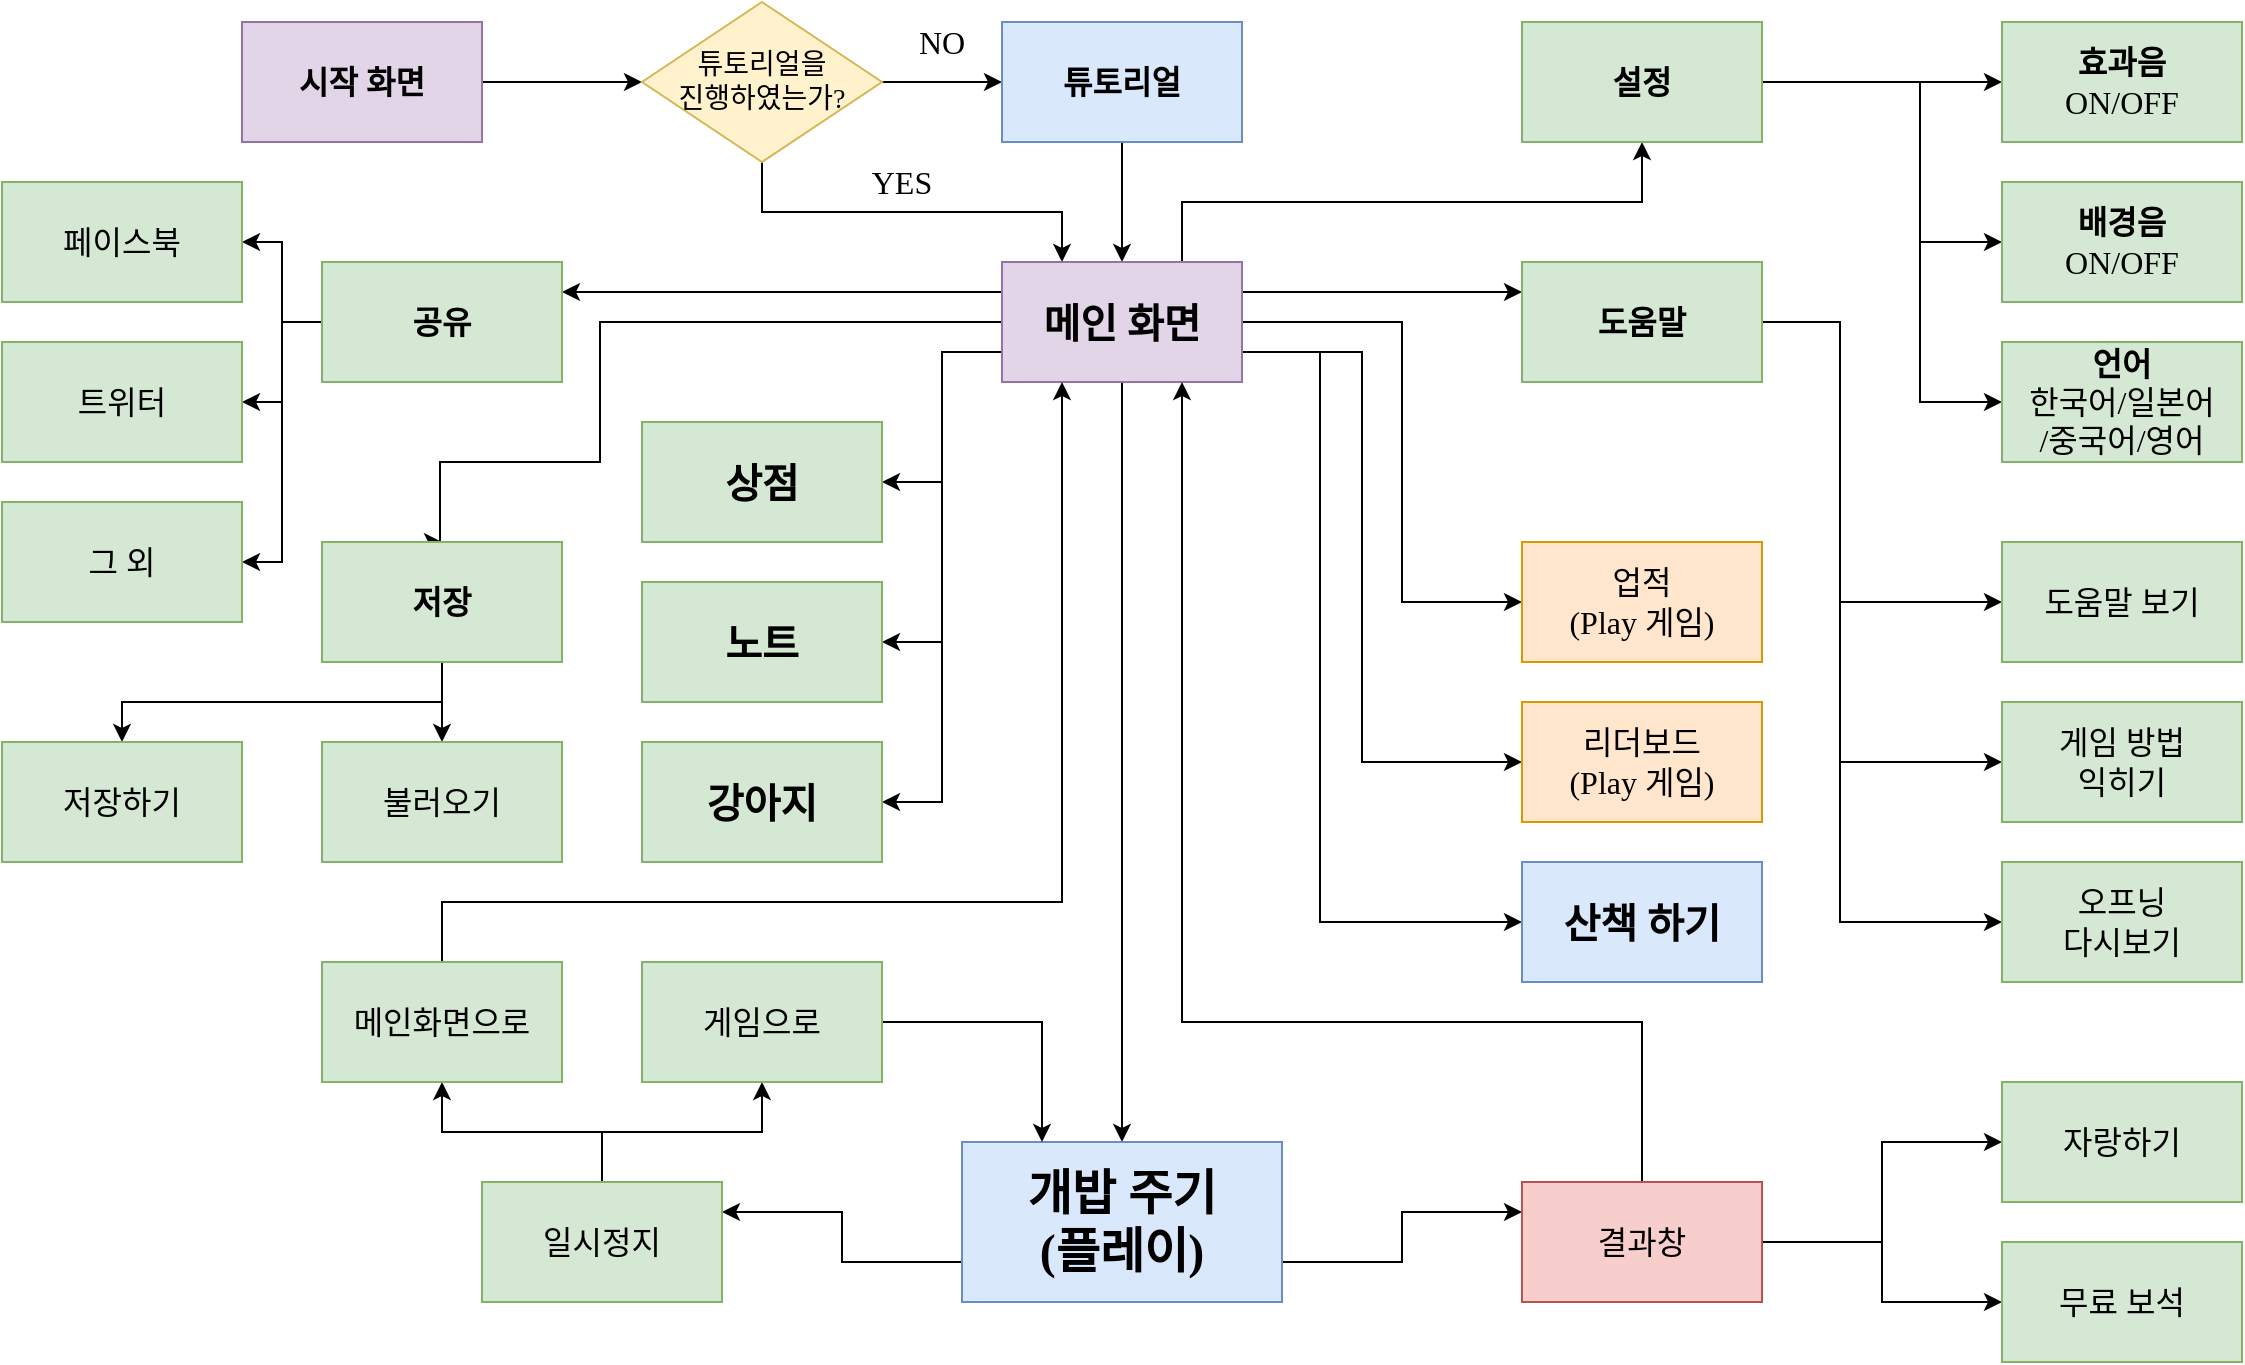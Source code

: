 <mxfile version="12.1.3" type="github" pages="1">
  <diagram id="CbqubE26liiaIoYuW3zU" name="Page-1">
    <mxGraphModel dx="1359" dy="954" grid="1" gridSize="10" guides="1" tooltips="1" connect="1" arrows="1" fold="1" page="1" pageScale="1" pageWidth="200" pageHeight="200" math="0" shadow="0">
      <root>
        <mxCell id="0"/>
        <mxCell id="1" parent="0"/>
        <mxCell id="TBT-of8__Zpy7oLFt57h-6" value="" style="edgeStyle=orthogonalEdgeStyle;rounded=0;orthogonalLoop=1;jettySize=auto;html=1;fontFamily=Verdana;" edge="1" parent="1" source="TBT-of8__Zpy7oLFt57h-1" target="TBT-of8__Zpy7oLFt57h-2">
          <mxGeometry relative="1" as="geometry"/>
        </mxCell>
        <mxCell id="TBT-of8__Zpy7oLFt57h-1" value="&lt;font style=&quot;font-size: 16px&quot;&gt;&lt;b&gt;시작 화면&lt;/b&gt;&lt;/font&gt;" style="rounded=0;whiteSpace=wrap;html=1;fillColor=#e1d5e7;strokeColor=#9673a6;fontFamily=Verdana;" vertex="1" parent="1">
          <mxGeometry x="-40" y="70" width="120" height="60" as="geometry"/>
        </mxCell>
        <mxCell id="TBT-of8__Zpy7oLFt57h-7" value="" style="edgeStyle=orthogonalEdgeStyle;rounded=0;orthogonalLoop=1;jettySize=auto;html=1;fontFamily=Verdana;" edge="1" parent="1" source="TBT-of8__Zpy7oLFt57h-2" target="TBT-of8__Zpy7oLFt57h-3">
          <mxGeometry relative="1" as="geometry"/>
        </mxCell>
        <mxCell id="TBT-of8__Zpy7oLFt57h-68" style="edgeStyle=orthogonalEdgeStyle;rounded=0;orthogonalLoop=1;jettySize=auto;html=1;exitX=0.5;exitY=1;exitDx=0;exitDy=0;entryX=0.25;entryY=0;entryDx=0;entryDy=0;fontFamily=Verdana;fontSize=16;" edge="1" parent="1" source="TBT-of8__Zpy7oLFt57h-2" target="TBT-of8__Zpy7oLFt57h-4">
          <mxGeometry relative="1" as="geometry"/>
        </mxCell>
        <mxCell id="TBT-of8__Zpy7oLFt57h-2" value="&lt;font style=&quot;font-size: 14px&quot;&gt;튜토리얼을&lt;br&gt;진행하였는가?&lt;/font&gt;" style="rhombus;whiteSpace=wrap;html=1;fillColor=#fff2cc;strokeColor=#d6b656;fontFamily=Verdana;" vertex="1" parent="1">
          <mxGeometry x="160" y="60" width="120" height="80" as="geometry"/>
        </mxCell>
        <mxCell id="TBT-of8__Zpy7oLFt57h-11" value="" style="edgeStyle=orthogonalEdgeStyle;rounded=0;orthogonalLoop=1;jettySize=auto;html=1;fontFamily=Verdana;" edge="1" parent="1" source="TBT-of8__Zpy7oLFt57h-3" target="TBT-of8__Zpy7oLFt57h-4">
          <mxGeometry relative="1" as="geometry"/>
        </mxCell>
        <mxCell id="TBT-of8__Zpy7oLFt57h-3" value="&lt;font style=&quot;font-size: 16px&quot;&gt;&lt;b&gt;튜토리얼&lt;/b&gt;&lt;/font&gt;" style="rounded=0;whiteSpace=wrap;html=1;fillColor=#dae8fc;strokeColor=#6c8ebf;fontFamily=Verdana;" vertex="1" parent="1">
          <mxGeometry x="340" y="70" width="120" height="60" as="geometry"/>
        </mxCell>
        <mxCell id="TBT-of8__Zpy7oLFt57h-13" value="" style="edgeStyle=orthogonalEdgeStyle;rounded=0;orthogonalLoop=1;jettySize=auto;html=1;exitX=0.75;exitY=0;exitDx=0;exitDy=0;fontFamily=Verdana;" edge="1" parent="1" source="TBT-of8__Zpy7oLFt57h-4" target="TBT-of8__Zpy7oLFt57h-12">
          <mxGeometry relative="1" as="geometry"/>
        </mxCell>
        <mxCell id="TBT-of8__Zpy7oLFt57h-50" style="edgeStyle=orthogonalEdgeStyle;rounded=0;orthogonalLoop=1;jettySize=auto;html=1;entryX=0;entryY=0.5;entryDx=0;entryDy=0;fontFamily=Verdana;fontSize=16;exitX=1;exitY=0.5;exitDx=0;exitDy=0;" edge="1" parent="1" source="TBT-of8__Zpy7oLFt57h-4" target="TBT-of8__Zpy7oLFt57h-20">
          <mxGeometry relative="1" as="geometry">
            <mxPoint x="490" y="300" as="sourcePoint"/>
            <Array as="points">
              <mxPoint x="540" y="220"/>
              <mxPoint x="540" y="360"/>
            </Array>
          </mxGeometry>
        </mxCell>
        <mxCell id="TBT-of8__Zpy7oLFt57h-51" style="edgeStyle=orthogonalEdgeStyle;rounded=0;orthogonalLoop=1;jettySize=auto;html=1;exitX=1;exitY=0.75;exitDx=0;exitDy=0;entryX=0;entryY=0.5;entryDx=0;entryDy=0;fontFamily=Verdana;fontSize=16;" edge="1" parent="1" source="TBT-of8__Zpy7oLFt57h-4" target="TBT-of8__Zpy7oLFt57h-22">
          <mxGeometry relative="1" as="geometry">
            <Array as="points">
              <mxPoint x="520" y="235"/>
              <mxPoint x="520" y="440"/>
            </Array>
          </mxGeometry>
        </mxCell>
        <mxCell id="TBT-of8__Zpy7oLFt57h-57" style="edgeStyle=orthogonalEdgeStyle;rounded=0;orthogonalLoop=1;jettySize=auto;html=1;exitX=1;exitY=0.75;exitDx=0;exitDy=0;entryX=0;entryY=0.5;entryDx=0;entryDy=0;fontFamily=Verdana;fontSize=16;" edge="1" parent="1" source="TBT-of8__Zpy7oLFt57h-4" target="TBT-of8__Zpy7oLFt57h-52">
          <mxGeometry relative="1" as="geometry">
            <Array as="points">
              <mxPoint x="499" y="235"/>
              <mxPoint x="499" y="520"/>
            </Array>
          </mxGeometry>
        </mxCell>
        <mxCell id="TBT-of8__Zpy7oLFt57h-59" style="edgeStyle=orthogonalEdgeStyle;rounded=0;orthogonalLoop=1;jettySize=auto;html=1;exitX=1;exitY=0.25;exitDx=0;exitDy=0;entryX=0;entryY=0.25;entryDx=0;entryDy=0;fontFamily=Verdana;fontSize=16;" edge="1" parent="1" source="TBT-of8__Zpy7oLFt57h-4" target="TBT-of8__Zpy7oLFt57h-41">
          <mxGeometry relative="1" as="geometry"/>
        </mxCell>
        <mxCell id="TBT-of8__Zpy7oLFt57h-63" style="edgeStyle=orthogonalEdgeStyle;rounded=0;orthogonalLoop=1;jettySize=auto;html=1;exitX=0.5;exitY=1;exitDx=0;exitDy=0;entryX=0.5;entryY=0;entryDx=0;entryDy=0;fontFamily=Verdana;fontSize=16;" edge="1" parent="1" source="TBT-of8__Zpy7oLFt57h-4" target="TBT-of8__Zpy7oLFt57h-60">
          <mxGeometry relative="1" as="geometry"/>
        </mxCell>
        <mxCell id="TBT-of8__Zpy7oLFt57h-69" style="edgeStyle=orthogonalEdgeStyle;rounded=0;orthogonalLoop=1;jettySize=auto;html=1;exitX=0;exitY=0.25;exitDx=0;exitDy=0;entryX=1;entryY=0.25;entryDx=0;entryDy=0;fontFamily=Verdana;fontSize=16;" edge="1" parent="1" source="TBT-of8__Zpy7oLFt57h-4" target="TBT-of8__Zpy7oLFt57h-24">
          <mxGeometry relative="1" as="geometry"/>
        </mxCell>
        <mxCell id="TBT-of8__Zpy7oLFt57h-70" style="edgeStyle=orthogonalEdgeStyle;rounded=0;orthogonalLoop=1;jettySize=auto;html=1;exitX=0;exitY=0.5;exitDx=0;exitDy=0;entryX=0.5;entryY=0;entryDx=0;entryDy=0;fontFamily=Verdana;fontSize=16;" edge="1" parent="1" source="TBT-of8__Zpy7oLFt57h-4" target="TBT-of8__Zpy7oLFt57h-33">
          <mxGeometry relative="1" as="geometry">
            <Array as="points">
              <mxPoint x="139" y="220"/>
              <mxPoint x="139" y="290"/>
              <mxPoint x="59" y="290"/>
            </Array>
          </mxGeometry>
        </mxCell>
        <mxCell id="TBT-of8__Zpy7oLFt57h-71" style="edgeStyle=orthogonalEdgeStyle;rounded=0;orthogonalLoop=1;jettySize=auto;html=1;exitX=0;exitY=0.75;exitDx=0;exitDy=0;entryX=1;entryY=0.5;entryDx=0;entryDy=0;fontFamily=Verdana;fontSize=16;" edge="1" parent="1" source="TBT-of8__Zpy7oLFt57h-4" target="TBT-of8__Zpy7oLFt57h-53">
          <mxGeometry relative="1" as="geometry"/>
        </mxCell>
        <mxCell id="TBT-of8__Zpy7oLFt57h-72" style="edgeStyle=orthogonalEdgeStyle;rounded=0;orthogonalLoop=1;jettySize=auto;html=1;exitX=0;exitY=0.75;exitDx=0;exitDy=0;entryX=1;entryY=0.5;entryDx=0;entryDy=0;fontFamily=Verdana;fontSize=16;" edge="1" parent="1" source="TBT-of8__Zpy7oLFt57h-4" target="TBT-of8__Zpy7oLFt57h-55">
          <mxGeometry relative="1" as="geometry"/>
        </mxCell>
        <mxCell id="TBT-of8__Zpy7oLFt57h-73" style="edgeStyle=orthogonalEdgeStyle;rounded=0;orthogonalLoop=1;jettySize=auto;html=1;exitX=0;exitY=0.75;exitDx=0;exitDy=0;entryX=1;entryY=0.5;entryDx=0;entryDy=0;fontFamily=Verdana;fontSize=16;" edge="1" parent="1" source="TBT-of8__Zpy7oLFt57h-4" target="TBT-of8__Zpy7oLFt57h-56">
          <mxGeometry relative="1" as="geometry"/>
        </mxCell>
        <mxCell id="TBT-of8__Zpy7oLFt57h-4" value="&lt;font style=&quot;font-size: 20px&quot;&gt;&lt;b&gt;메인 화면&lt;/b&gt;&lt;/font&gt;" style="rounded=0;whiteSpace=wrap;html=1;fillColor=#e1d5e7;strokeColor=#9673a6;fontFamily=Verdana;" vertex="1" parent="1">
          <mxGeometry x="340" y="190" width="120" height="60" as="geometry"/>
        </mxCell>
        <mxCell id="TBT-of8__Zpy7oLFt57h-15" value="" style="edgeStyle=orthogonalEdgeStyle;rounded=0;orthogonalLoop=1;jettySize=auto;html=1;fontFamily=Verdana;" edge="1" parent="1" source="TBT-of8__Zpy7oLFt57h-12" target="TBT-of8__Zpy7oLFt57h-14">
          <mxGeometry relative="1" as="geometry"/>
        </mxCell>
        <mxCell id="TBT-of8__Zpy7oLFt57h-18" style="edgeStyle=orthogonalEdgeStyle;rounded=0;orthogonalLoop=1;jettySize=auto;html=1;exitX=1;exitY=0.5;exitDx=0;exitDy=0;entryX=0;entryY=0.5;entryDx=0;entryDy=0;fontFamily=Verdana;" edge="1" parent="1" source="TBT-of8__Zpy7oLFt57h-12" target="TBT-of8__Zpy7oLFt57h-16">
          <mxGeometry relative="1" as="geometry">
            <Array as="points">
              <mxPoint x="799" y="100"/>
              <mxPoint x="799" y="180"/>
            </Array>
          </mxGeometry>
        </mxCell>
        <mxCell id="TBT-of8__Zpy7oLFt57h-19" style="edgeStyle=orthogonalEdgeStyle;rounded=0;orthogonalLoop=1;jettySize=auto;html=1;exitX=1;exitY=0.5;exitDx=0;exitDy=0;entryX=0;entryY=0.5;entryDx=0;entryDy=0;fontFamily=Verdana;" edge="1" parent="1" source="TBT-of8__Zpy7oLFt57h-12" target="TBT-of8__Zpy7oLFt57h-17">
          <mxGeometry relative="1" as="geometry">
            <Array as="points">
              <mxPoint x="799" y="100"/>
              <mxPoint x="799" y="260"/>
            </Array>
          </mxGeometry>
        </mxCell>
        <mxCell id="TBT-of8__Zpy7oLFt57h-12" value="&lt;font size=&quot;1&quot;&gt;&lt;span style=&quot;font-size: 16px&quot;&gt;&lt;b&gt;설정&lt;/b&gt;&lt;/span&gt;&lt;/font&gt;" style="rounded=0;whiteSpace=wrap;html=1;fillColor=#d5e8d4;strokeColor=#82b366;fontFamily=Verdana;" vertex="1" parent="1">
          <mxGeometry x="600" y="70" width="120" height="60" as="geometry"/>
        </mxCell>
        <mxCell id="TBT-of8__Zpy7oLFt57h-14" value="&lt;font size=&quot;1&quot;&gt;&lt;span style=&quot;font-size: 16px&quot;&gt;&lt;b&gt;효과음&lt;/b&gt;&lt;br&gt;ON/OFF&lt;br&gt;&lt;/span&gt;&lt;/font&gt;" style="rounded=0;whiteSpace=wrap;html=1;fillColor=#d5e8d4;strokeColor=#82b366;fontFamily=Verdana;" vertex="1" parent="1">
          <mxGeometry x="840" y="70" width="120" height="60" as="geometry"/>
        </mxCell>
        <mxCell id="TBT-of8__Zpy7oLFt57h-16" value="&lt;font&gt;&lt;span style=&quot;font-size: 16px&quot;&gt;&lt;b&gt;배경음&lt;/b&gt;&lt;br&gt;ON/OFF&lt;br&gt;&lt;/span&gt;&lt;/font&gt;" style="rounded=0;whiteSpace=wrap;html=1;fillColor=#d5e8d4;strokeColor=#82b366;fontFamily=Verdana;" vertex="1" parent="1">
          <mxGeometry x="840" y="150" width="120" height="60" as="geometry"/>
        </mxCell>
        <mxCell id="TBT-of8__Zpy7oLFt57h-17" value="&lt;font size=&quot;1&quot;&gt;&lt;span style=&quot;font-size: 16px&quot;&gt;&lt;b&gt;언어&lt;/b&gt;&lt;br&gt;한국어/일본어&lt;br&gt;/중국어/영어&lt;br&gt;&lt;/span&gt;&lt;/font&gt;" style="rounded=0;whiteSpace=wrap;html=1;fillColor=#d5e8d4;strokeColor=#82b366;fontFamily=Verdana;" vertex="1" parent="1">
          <mxGeometry x="840" y="230" width="120" height="60" as="geometry"/>
        </mxCell>
        <mxCell id="TBT-of8__Zpy7oLFt57h-20" value="&lt;font style=&quot;font-size: 16px&quot;&gt;업적&lt;br&gt;(Play 게임)&lt;br&gt;&lt;/font&gt;" style="rounded=0;whiteSpace=wrap;html=1;fillColor=#ffe6cc;strokeColor=#d79b00;fontFamily=Verdana;" vertex="1" parent="1">
          <mxGeometry x="600" y="330" width="120" height="60" as="geometry"/>
        </mxCell>
        <mxCell id="TBT-of8__Zpy7oLFt57h-22" value="&lt;font style=&quot;font-size: 16px&quot;&gt;리더보드&lt;br&gt;&lt;/font&gt;&lt;span style=&quot;font-size: 16px&quot;&gt;(Play 게임)&lt;/span&gt;" style="rounded=0;whiteSpace=wrap;html=1;fillColor=#ffe6cc;strokeColor=#d79b00;fontFamily=Verdana;" vertex="1" parent="1">
          <mxGeometry x="600" y="410" width="120" height="60" as="geometry"/>
        </mxCell>
        <mxCell id="TBT-of8__Zpy7oLFt57h-30" style="edgeStyle=orthogonalEdgeStyle;rounded=0;orthogonalLoop=1;jettySize=auto;html=1;exitX=0;exitY=0.5;exitDx=0;exitDy=0;entryX=1;entryY=0.5;entryDx=0;entryDy=0;fontFamily=Verdana;" edge="1" parent="1" source="TBT-of8__Zpy7oLFt57h-24" target="TBT-of8__Zpy7oLFt57h-27">
          <mxGeometry relative="1" as="geometry"/>
        </mxCell>
        <mxCell id="TBT-of8__Zpy7oLFt57h-31" style="edgeStyle=orthogonalEdgeStyle;rounded=0;orthogonalLoop=1;jettySize=auto;html=1;exitX=0;exitY=0.5;exitDx=0;exitDy=0;entryX=1;entryY=0.5;entryDx=0;entryDy=0;fontFamily=Verdana;" edge="1" parent="1" source="TBT-of8__Zpy7oLFt57h-24" target="TBT-of8__Zpy7oLFt57h-28">
          <mxGeometry relative="1" as="geometry"/>
        </mxCell>
        <mxCell id="TBT-of8__Zpy7oLFt57h-43" style="edgeStyle=orthogonalEdgeStyle;rounded=0;orthogonalLoop=1;jettySize=auto;html=1;exitX=0;exitY=0.5;exitDx=0;exitDy=0;entryX=1;entryY=0.5;entryDx=0;entryDy=0;fontFamily=Verdana;fontSize=16;" edge="1" parent="1" source="TBT-of8__Zpy7oLFt57h-24" target="TBT-of8__Zpy7oLFt57h-26">
          <mxGeometry relative="1" as="geometry"/>
        </mxCell>
        <mxCell id="TBT-of8__Zpy7oLFt57h-24" value="&lt;font size=&quot;1&quot;&gt;&lt;span style=&quot;font-size: 16px&quot;&gt;&lt;b&gt;공유&lt;/b&gt;&lt;/span&gt;&lt;/font&gt;" style="rounded=0;whiteSpace=wrap;html=1;fillColor=#d5e8d4;strokeColor=#82b366;fontFamily=Verdana;" vertex="1" parent="1">
          <mxGeometry y="190" width="120" height="60" as="geometry"/>
        </mxCell>
        <mxCell id="TBT-of8__Zpy7oLFt57h-26" value="&lt;font style=&quot;font-size: 16px;&quot;&gt;&lt;span style=&quot;font-size: 16px;&quot;&gt;&lt;span style=&quot;font-size: 16px;&quot;&gt;페이스북&lt;/span&gt;&lt;br style=&quot;font-size: 16px;&quot;&gt;&lt;/span&gt;&lt;/font&gt;" style="rounded=0;whiteSpace=wrap;html=1;fillColor=#d5e8d4;strokeColor=#82b366;fontFamily=Verdana;fontSize=16;fontStyle=0" vertex="1" parent="1">
          <mxGeometry x="-160" y="150" width="120" height="60" as="geometry"/>
        </mxCell>
        <mxCell id="TBT-of8__Zpy7oLFt57h-27" value="&lt;span style=&quot;font-size: 16px;&quot;&gt;트위터&lt;/span&gt;" style="rounded=0;whiteSpace=wrap;html=1;fillColor=#d5e8d4;strokeColor=#82b366;fontFamily=Verdana;fontSize=16;fontStyle=0" vertex="1" parent="1">
          <mxGeometry x="-160" y="230" width="120" height="60" as="geometry"/>
        </mxCell>
        <mxCell id="TBT-of8__Zpy7oLFt57h-28" value="&lt;font style=&quot;font-size: 16px;&quot;&gt;&lt;span style=&quot;font-size: 16px;&quot;&gt;&lt;span style=&quot;font-size: 16px;&quot;&gt;그 외&lt;/span&gt;&lt;br style=&quot;font-size: 16px;&quot;&gt;&lt;/span&gt;&lt;/font&gt;" style="rounded=0;whiteSpace=wrap;html=1;fillColor=#d5e8d4;strokeColor=#82b366;fontFamily=Verdana;fontSize=16;fontStyle=0" vertex="1" parent="1">
          <mxGeometry x="-160" y="310" width="120" height="60" as="geometry"/>
        </mxCell>
        <mxCell id="TBT-of8__Zpy7oLFt57h-39" style="edgeStyle=orthogonalEdgeStyle;rounded=0;orthogonalLoop=1;jettySize=auto;html=1;exitX=0.5;exitY=1;exitDx=0;exitDy=0;entryX=0.5;entryY=0;entryDx=0;entryDy=0;fontFamily=Verdana;fontSize=16;" edge="1" parent="1" source="TBT-of8__Zpy7oLFt57h-33" target="TBT-of8__Zpy7oLFt57h-35">
          <mxGeometry relative="1" as="geometry"/>
        </mxCell>
        <mxCell id="TBT-of8__Zpy7oLFt57h-40" style="edgeStyle=orthogonalEdgeStyle;rounded=0;orthogonalLoop=1;jettySize=auto;html=1;exitX=0.5;exitY=1;exitDx=0;exitDy=0;entryX=0.5;entryY=0;entryDx=0;entryDy=0;fontFamily=Verdana;fontSize=16;" edge="1" parent="1" source="TBT-of8__Zpy7oLFt57h-33" target="TBT-of8__Zpy7oLFt57h-36">
          <mxGeometry relative="1" as="geometry"/>
        </mxCell>
        <mxCell id="TBT-of8__Zpy7oLFt57h-33" value="&lt;span style=&quot;font-size: 16px&quot;&gt;&lt;b&gt;저장&lt;/b&gt;&lt;/span&gt;" style="rounded=0;whiteSpace=wrap;html=1;fillColor=#d5e8d4;strokeColor=#82b366;fontFamily=Verdana;" vertex="1" parent="1">
          <mxGeometry y="330" width="120" height="60" as="geometry"/>
        </mxCell>
        <mxCell id="TBT-of8__Zpy7oLFt57h-35" value="&lt;span style=&quot;font-size: 16px&quot;&gt;저장하기&lt;/span&gt;" style="rounded=0;whiteSpace=wrap;html=1;fillColor=#d5e8d4;strokeColor=#82b366;fontFamily=Verdana;" vertex="1" parent="1">
          <mxGeometry x="-160" y="430" width="120" height="60" as="geometry"/>
        </mxCell>
        <mxCell id="TBT-of8__Zpy7oLFt57h-36" value="&lt;span style=&quot;font-size: 16px&quot;&gt;불러오기&lt;/span&gt;" style="rounded=0;whiteSpace=wrap;html=1;fillColor=#d5e8d4;strokeColor=#82b366;fontFamily=Verdana;" vertex="1" parent="1">
          <mxGeometry y="430" width="120" height="60" as="geometry"/>
        </mxCell>
        <mxCell id="TBT-of8__Zpy7oLFt57h-47" style="edgeStyle=orthogonalEdgeStyle;rounded=0;orthogonalLoop=1;jettySize=auto;html=1;exitX=1;exitY=0.5;exitDx=0;exitDy=0;entryX=0;entryY=0.5;entryDx=0;entryDy=0;fontFamily=Verdana;fontSize=16;" edge="1" parent="1" source="TBT-of8__Zpy7oLFt57h-41" target="TBT-of8__Zpy7oLFt57h-44">
          <mxGeometry relative="1" as="geometry">
            <Array as="points">
              <mxPoint x="759" y="220"/>
              <mxPoint x="759" y="360"/>
            </Array>
          </mxGeometry>
        </mxCell>
        <mxCell id="TBT-of8__Zpy7oLFt57h-48" style="edgeStyle=orthogonalEdgeStyle;rounded=0;orthogonalLoop=1;jettySize=auto;html=1;exitX=1;exitY=0.5;exitDx=0;exitDy=0;entryX=0;entryY=0.5;entryDx=0;entryDy=0;fontFamily=Verdana;fontSize=16;" edge="1" parent="1" source="TBT-of8__Zpy7oLFt57h-41" target="TBT-of8__Zpy7oLFt57h-45">
          <mxGeometry relative="1" as="geometry">
            <Array as="points">
              <mxPoint x="759" y="220"/>
              <mxPoint x="759" y="440"/>
            </Array>
          </mxGeometry>
        </mxCell>
        <mxCell id="TBT-of8__Zpy7oLFt57h-49" style="edgeStyle=orthogonalEdgeStyle;rounded=0;orthogonalLoop=1;jettySize=auto;html=1;exitX=1;exitY=0.5;exitDx=0;exitDy=0;entryX=0;entryY=0.5;entryDx=0;entryDy=0;fontFamily=Verdana;fontSize=16;" edge="1" parent="1" source="TBT-of8__Zpy7oLFt57h-41" target="TBT-of8__Zpy7oLFt57h-46">
          <mxGeometry relative="1" as="geometry">
            <Array as="points">
              <mxPoint x="759" y="220"/>
              <mxPoint x="759" y="520"/>
            </Array>
          </mxGeometry>
        </mxCell>
        <mxCell id="TBT-of8__Zpy7oLFt57h-41" value="&lt;font size=&quot;1&quot;&gt;&lt;span style=&quot;font-size: 16px&quot;&gt;&lt;b&gt;도움말&lt;/b&gt;&lt;/span&gt;&lt;/font&gt;" style="rounded=0;whiteSpace=wrap;html=1;fillColor=#d5e8d4;strokeColor=#82b366;fontFamily=Verdana;" vertex="1" parent="1">
          <mxGeometry x="600" y="190" width="120" height="60" as="geometry"/>
        </mxCell>
        <mxCell id="TBT-of8__Zpy7oLFt57h-44" value="&lt;font style=&quot;font-size: 16px&quot;&gt;&lt;span style=&quot;font-size: 16px&quot;&gt;&lt;span style=&quot;font-size: 16px&quot;&gt;도움말 보기&lt;/span&gt;&lt;br style=&quot;font-size: 16px&quot;&gt;&lt;/span&gt;&lt;/font&gt;" style="rounded=0;whiteSpace=wrap;html=1;fillColor=#d5e8d4;strokeColor=#82b366;fontFamily=Verdana;fontSize=16;fontStyle=0" vertex="1" parent="1">
          <mxGeometry x="840" y="330" width="120" height="60" as="geometry"/>
        </mxCell>
        <mxCell id="TBT-of8__Zpy7oLFt57h-45" value="&lt;span style=&quot;font-size: 16px&quot;&gt;게임 방법&lt;br&gt;익히기&lt;br&gt;&lt;/span&gt;" style="rounded=0;whiteSpace=wrap;html=1;fillColor=#d5e8d4;strokeColor=#82b366;fontFamily=Verdana;fontSize=16;fontStyle=0" vertex="1" parent="1">
          <mxGeometry x="840" y="410" width="120" height="60" as="geometry"/>
        </mxCell>
        <mxCell id="TBT-of8__Zpy7oLFt57h-46" value="&lt;font style=&quot;font-size: 16px&quot;&gt;&lt;span style=&quot;font-size: 16px&quot;&gt;&lt;span style=&quot;font-size: 16px&quot;&gt;오프닝&lt;br&gt;&lt;/span&gt;다시보기&lt;br style=&quot;font-size: 16px&quot;&gt;&lt;/span&gt;&lt;/font&gt;" style="rounded=0;whiteSpace=wrap;html=1;fillColor=#d5e8d4;strokeColor=#82b366;fontFamily=Verdana;fontSize=16;fontStyle=0" vertex="1" parent="1">
          <mxGeometry x="840" y="490" width="120" height="60" as="geometry"/>
        </mxCell>
        <mxCell id="TBT-of8__Zpy7oLFt57h-52" value="&lt;font size=&quot;1&quot;&gt;&lt;b style=&quot;font-size: 20px&quot;&gt;산책 하기&lt;/b&gt;&lt;/font&gt;" style="rounded=0;whiteSpace=wrap;html=1;fillColor=#dae8fc;strokeColor=#6c8ebf;fontFamily=Verdana;" vertex="1" parent="1">
          <mxGeometry x="600" y="490" width="120" height="60" as="geometry"/>
        </mxCell>
        <mxCell id="TBT-of8__Zpy7oLFt57h-53" value="&lt;font size=&quot;1&quot;&gt;&lt;b style=&quot;font-size: 20px&quot;&gt;상점&lt;/b&gt;&lt;/font&gt;" style="rounded=0;whiteSpace=wrap;html=1;fillColor=#d5e8d4;strokeColor=#82b366;fontFamily=Verdana;" vertex="1" parent="1">
          <mxGeometry x="160" y="270" width="120" height="60" as="geometry"/>
        </mxCell>
        <mxCell id="TBT-of8__Zpy7oLFt57h-55" value="&lt;span style=&quot;font-size: 20px&quot;&gt;&lt;b&gt;노트&lt;/b&gt;&lt;/span&gt;" style="rounded=0;whiteSpace=wrap;html=1;fillColor=#d5e8d4;strokeColor=#82b366;fontFamily=Verdana;" vertex="1" parent="1">
          <mxGeometry x="160" y="350" width="120" height="60" as="geometry"/>
        </mxCell>
        <mxCell id="TBT-of8__Zpy7oLFt57h-56" value="&lt;font size=&quot;1&quot;&gt;&lt;b style=&quot;font-size: 20px&quot;&gt;강아지&lt;/b&gt;&lt;/font&gt;" style="rounded=0;whiteSpace=wrap;html=1;fillColor=#d5e8d4;strokeColor=#82b366;fontFamily=Verdana;" vertex="1" parent="1">
          <mxGeometry x="160" y="430" width="120" height="60" as="geometry"/>
        </mxCell>
        <mxCell id="TBT-of8__Zpy7oLFt57h-96" style="edgeStyle=orthogonalEdgeStyle;rounded=0;orthogonalLoop=1;jettySize=auto;html=1;exitX=0;exitY=0.75;exitDx=0;exitDy=0;entryX=1;entryY=0.25;entryDx=0;entryDy=0;fontFamily=Verdana;fontSize=16;" edge="1" parent="1" source="TBT-of8__Zpy7oLFt57h-60" target="TBT-of8__Zpy7oLFt57h-74">
          <mxGeometry relative="1" as="geometry">
            <mxPoint x="260" y="690" as="sourcePoint"/>
          </mxGeometry>
        </mxCell>
        <mxCell id="TBT-of8__Zpy7oLFt57h-97" style="edgeStyle=orthogonalEdgeStyle;rounded=0;orthogonalLoop=1;jettySize=auto;html=1;exitX=1;exitY=0.75;exitDx=0;exitDy=0;entryX=0;entryY=0.25;entryDx=0;entryDy=0;fontFamily=Verdana;fontSize=16;" edge="1" parent="1" source="TBT-of8__Zpy7oLFt57h-60" target="TBT-of8__Zpy7oLFt57h-82">
          <mxGeometry relative="1" as="geometry"/>
        </mxCell>
        <mxCell id="TBT-of8__Zpy7oLFt57h-60" value="&lt;font style=&quot;font-size: 24px&quot;&gt;&lt;b&gt;개밥 주기&lt;br&gt;(플레이)&lt;br&gt;&lt;/b&gt;&lt;/font&gt;" style="rounded=0;whiteSpace=wrap;html=1;fillColor=#dae8fc;strokeColor=#6c8ebf;fontFamily=Verdana;" vertex="1" parent="1">
          <mxGeometry x="320" y="630" width="160" height="80" as="geometry"/>
        </mxCell>
        <mxCell id="TBT-of8__Zpy7oLFt57h-78" style="edgeStyle=orthogonalEdgeStyle;rounded=0;orthogonalLoop=1;jettySize=auto;html=1;exitX=0.5;exitY=0;exitDx=0;exitDy=0;entryX=0.5;entryY=1;entryDx=0;entryDy=0;fontFamily=Verdana;fontSize=16;" edge="1" parent="1" source="TBT-of8__Zpy7oLFt57h-74" target="TBT-of8__Zpy7oLFt57h-76">
          <mxGeometry relative="1" as="geometry"/>
        </mxCell>
        <mxCell id="TBT-of8__Zpy7oLFt57h-79" style="edgeStyle=orthogonalEdgeStyle;rounded=0;orthogonalLoop=1;jettySize=auto;html=1;exitX=0.5;exitY=0;exitDx=0;exitDy=0;entryX=0.5;entryY=1;entryDx=0;entryDy=0;fontFamily=Verdana;fontSize=16;" edge="1" parent="1" source="TBT-of8__Zpy7oLFt57h-74" target="TBT-of8__Zpy7oLFt57h-77">
          <mxGeometry relative="1" as="geometry"/>
        </mxCell>
        <mxCell id="TBT-of8__Zpy7oLFt57h-74" value="&lt;font style=&quot;font-size: 16px&quot;&gt;&lt;span style=&quot;font-size: 16px&quot;&gt;일시정지&lt;br style=&quot;font-size: 16px&quot;&gt;&lt;/span&gt;&lt;/font&gt;" style="rounded=0;whiteSpace=wrap;html=1;fillColor=#d5e8d4;strokeColor=#82b366;fontFamily=Verdana;fontSize=16;fontStyle=0" vertex="1" parent="1">
          <mxGeometry x="80" y="650" width="120" height="60" as="geometry"/>
        </mxCell>
        <mxCell id="TBT-of8__Zpy7oLFt57h-98" style="edgeStyle=orthogonalEdgeStyle;rounded=0;orthogonalLoop=1;jettySize=auto;html=1;exitX=0.5;exitY=0;exitDx=0;exitDy=0;entryX=0.25;entryY=1;entryDx=0;entryDy=0;fontFamily=Verdana;fontSize=16;" edge="1" parent="1" source="TBT-of8__Zpy7oLFt57h-76" target="TBT-of8__Zpy7oLFt57h-4">
          <mxGeometry relative="1" as="geometry">
            <Array as="points">
              <mxPoint x="139" y="510"/>
              <mxPoint x="389" y="510"/>
            </Array>
          </mxGeometry>
        </mxCell>
        <mxCell id="TBT-of8__Zpy7oLFt57h-76" value="&lt;font style=&quot;font-size: 16px&quot;&gt;&lt;span style=&quot;font-size: 16px&quot;&gt;메인화면으로&lt;br style=&quot;font-size: 16px&quot;&gt;&lt;/span&gt;&lt;/font&gt;" style="rounded=0;whiteSpace=wrap;html=1;fillColor=#d5e8d4;strokeColor=#82b366;fontFamily=Verdana;fontSize=16;fontStyle=0" vertex="1" parent="1">
          <mxGeometry y="540" width="120" height="60" as="geometry"/>
        </mxCell>
        <mxCell id="TBT-of8__Zpy7oLFt57h-80" style="edgeStyle=orthogonalEdgeStyle;rounded=0;orthogonalLoop=1;jettySize=auto;html=1;exitX=1;exitY=0.5;exitDx=0;exitDy=0;entryX=0.25;entryY=0;entryDx=0;entryDy=0;fontFamily=Verdana;fontSize=16;" edge="1" parent="1" source="TBT-of8__Zpy7oLFt57h-77" target="TBT-of8__Zpy7oLFt57h-60">
          <mxGeometry relative="1" as="geometry"/>
        </mxCell>
        <mxCell id="TBT-of8__Zpy7oLFt57h-77" value="&lt;font style=&quot;font-size: 16px&quot;&gt;&lt;span style=&quot;font-size: 16px&quot;&gt;게임으로&lt;br style=&quot;font-size: 16px&quot;&gt;&lt;/span&gt;&lt;/font&gt;" style="rounded=0;whiteSpace=wrap;html=1;fillColor=#d5e8d4;strokeColor=#82b366;fontFamily=Verdana;fontSize=16;fontStyle=0" vertex="1" parent="1">
          <mxGeometry x="160" y="540" width="120" height="60" as="geometry"/>
        </mxCell>
        <mxCell id="TBT-of8__Zpy7oLFt57h-91" style="edgeStyle=orthogonalEdgeStyle;rounded=0;orthogonalLoop=1;jettySize=auto;html=1;exitX=1;exitY=0.5;exitDx=0;exitDy=0;entryX=0;entryY=0.5;entryDx=0;entryDy=0;fontFamily=Verdana;fontSize=16;" edge="1" parent="1" source="TBT-of8__Zpy7oLFt57h-82" target="TBT-of8__Zpy7oLFt57h-89">
          <mxGeometry relative="1" as="geometry"/>
        </mxCell>
        <mxCell id="TBT-of8__Zpy7oLFt57h-92" style="edgeStyle=orthogonalEdgeStyle;rounded=0;orthogonalLoop=1;jettySize=auto;html=1;exitX=1;exitY=0.5;exitDx=0;exitDy=0;entryX=0;entryY=0.5;entryDx=0;entryDy=0;fontFamily=Verdana;fontSize=16;" edge="1" parent="1" source="TBT-of8__Zpy7oLFt57h-82" target="TBT-of8__Zpy7oLFt57h-90">
          <mxGeometry relative="1" as="geometry"/>
        </mxCell>
        <mxCell id="TBT-of8__Zpy7oLFt57h-101" style="edgeStyle=orthogonalEdgeStyle;rounded=0;orthogonalLoop=1;jettySize=auto;html=1;exitX=0.5;exitY=0;exitDx=0;exitDy=0;entryX=0.75;entryY=1;entryDx=0;entryDy=0;fontFamily=Verdana;fontSize=16;" edge="1" parent="1" source="TBT-of8__Zpy7oLFt57h-82" target="TBT-of8__Zpy7oLFt57h-4">
          <mxGeometry relative="1" as="geometry">
            <Array as="points">
              <mxPoint x="660" y="570"/>
              <mxPoint x="430" y="570"/>
            </Array>
          </mxGeometry>
        </mxCell>
        <mxCell id="TBT-of8__Zpy7oLFt57h-82" value="결과창" style="rounded=0;whiteSpace=wrap;html=1;fontFamily=Verdana;fontSize=16;fillColor=#f8cecc;strokeColor=#b85450;" vertex="1" parent="1">
          <mxGeometry x="600" y="650" width="120" height="60" as="geometry"/>
        </mxCell>
        <mxCell id="TBT-of8__Zpy7oLFt57h-89" value="&lt;font style=&quot;font-size: 16px&quot;&gt;&lt;span style=&quot;font-size: 16px&quot;&gt;자랑하기&lt;br style=&quot;font-size: 16px&quot;&gt;&lt;/span&gt;&lt;/font&gt;" style="rounded=0;whiteSpace=wrap;html=1;fillColor=#d5e8d4;strokeColor=#82b366;fontFamily=Verdana;fontSize=16;fontStyle=0" vertex="1" parent="1">
          <mxGeometry x="840" y="600" width="120" height="60" as="geometry"/>
        </mxCell>
        <mxCell id="TBT-of8__Zpy7oLFt57h-90" value="&lt;font style=&quot;font-size: 16px&quot;&gt;&lt;span style=&quot;font-size: 16px&quot;&gt;무료 보석&lt;br style=&quot;font-size: 16px&quot;&gt;&lt;/span&gt;&lt;/font&gt;" style="rounded=0;whiteSpace=wrap;html=1;fillColor=#d5e8d4;strokeColor=#82b366;fontFamily=Verdana;fontSize=16;fontStyle=0" vertex="1" parent="1">
          <mxGeometry x="840" y="680" width="120" height="60" as="geometry"/>
        </mxCell>
        <mxCell id="TBT-of8__Zpy7oLFt57h-99" value="YES" style="text;html=1;strokeColor=none;fillColor=none;align=center;verticalAlign=middle;whiteSpace=wrap;rounded=0;fontFamily=Verdana;fontSize=16;" vertex="1" parent="1">
          <mxGeometry x="270" y="140" width="40" height="20" as="geometry"/>
        </mxCell>
        <mxCell id="TBT-of8__Zpy7oLFt57h-100" value="NO" style="text;html=1;strokeColor=none;fillColor=none;align=center;verticalAlign=middle;whiteSpace=wrap;rounded=0;fontFamily=Verdana;fontSize=16;" vertex="1" parent="1">
          <mxGeometry x="290" y="70" width="40" height="20" as="geometry"/>
        </mxCell>
      </root>
    </mxGraphModel>
  </diagram>
</mxfile>

